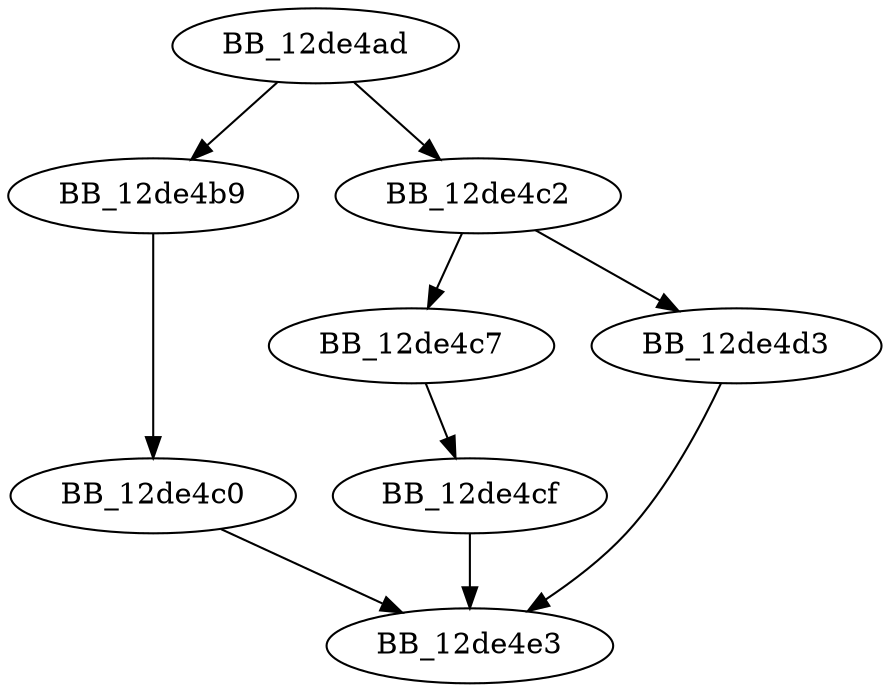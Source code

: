 DiGraph sub_12DE4AD{
BB_12de4ad->BB_12de4b9
BB_12de4ad->BB_12de4c2
BB_12de4b9->BB_12de4c0
BB_12de4c0->BB_12de4e3
BB_12de4c2->BB_12de4c7
BB_12de4c2->BB_12de4d3
BB_12de4c7->BB_12de4cf
BB_12de4cf->BB_12de4e3
BB_12de4d3->BB_12de4e3
}
